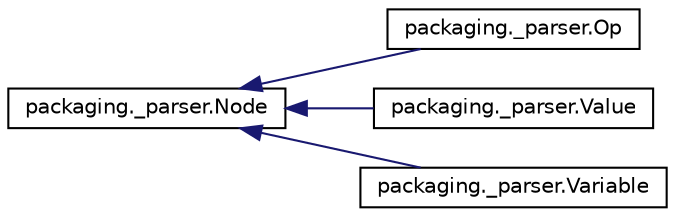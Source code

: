 digraph "Graphical Class Hierarchy"
{
 // LATEX_PDF_SIZE
  edge [fontname="Helvetica",fontsize="10",labelfontname="Helvetica",labelfontsize="10"];
  node [fontname="Helvetica",fontsize="10",shape=record];
  rankdir="LR";
  Node0 [label="packaging._parser.Node",height=0.2,width=0.4,color="black", fillcolor="white", style="filled",URL="$classpackaging_1_1__parser_1_1Node.html",tooltip=" "];
  Node0 -> Node1 [dir="back",color="midnightblue",fontsize="10",style="solid",fontname="Helvetica"];
  Node1 [label="packaging._parser.Op",height=0.2,width=0.4,color="black", fillcolor="white", style="filled",URL="$classpackaging_1_1__parser_1_1Op.html",tooltip=" "];
  Node0 -> Node2 [dir="back",color="midnightblue",fontsize="10",style="solid",fontname="Helvetica"];
  Node2 [label="packaging._parser.Value",height=0.2,width=0.4,color="black", fillcolor="white", style="filled",URL="$classpackaging_1_1__parser_1_1Value.html",tooltip=" "];
  Node0 -> Node3 [dir="back",color="midnightblue",fontsize="10",style="solid",fontname="Helvetica"];
  Node3 [label="packaging._parser.Variable",height=0.2,width=0.4,color="black", fillcolor="white", style="filled",URL="$classpackaging_1_1__parser_1_1Variable.html",tooltip=" "];
}
